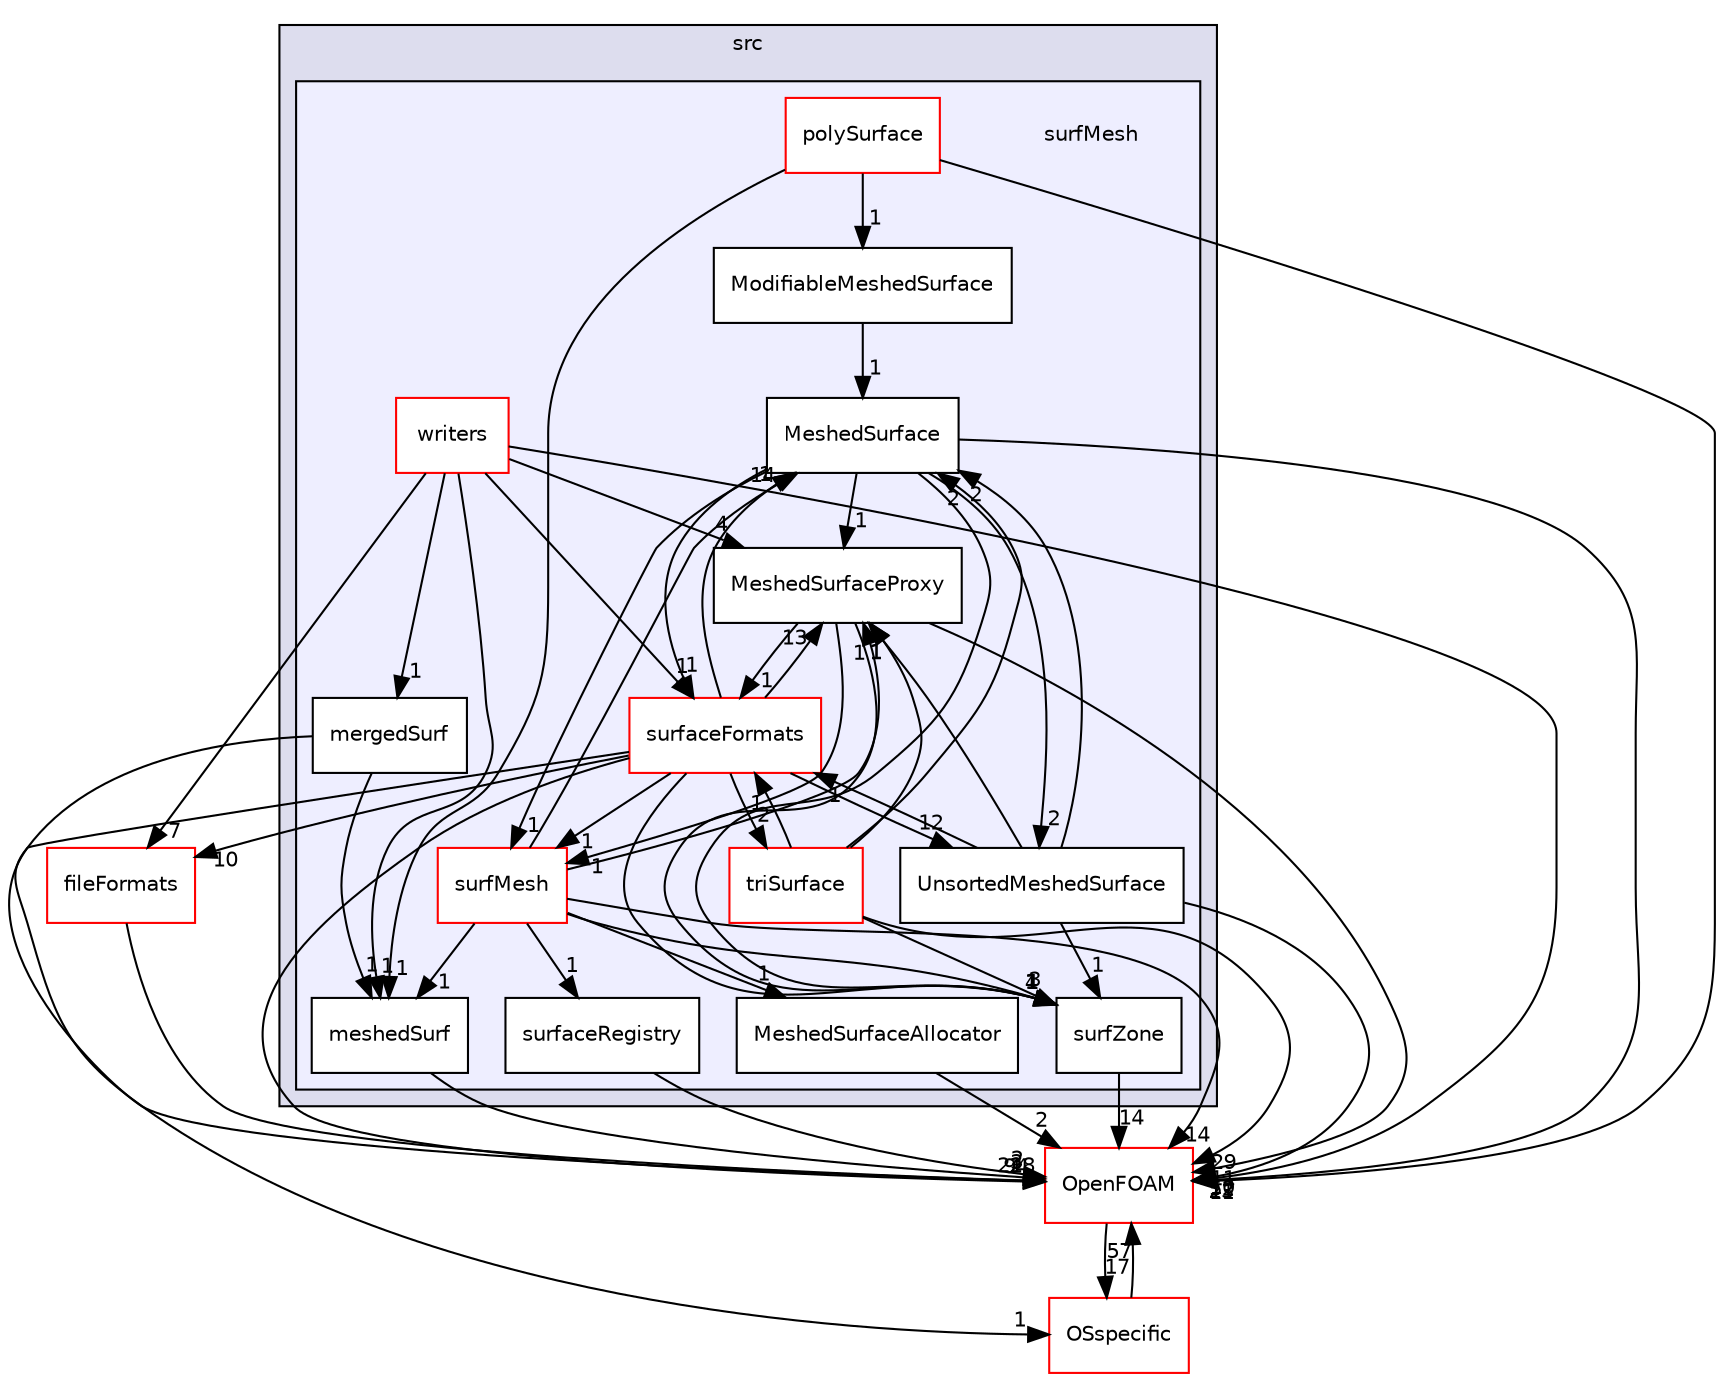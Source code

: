 digraph "src/surfMesh" {
  bgcolor=transparent;
  compound=true
  node [ fontsize="10", fontname="Helvetica"];
  edge [ labelfontsize="10", labelfontname="Helvetica"];
  subgraph clusterdir_68267d1309a1af8e8297ef4c3efbcdba {
    graph [ bgcolor="#ddddee", pencolor="black", label="src" fontname="Helvetica", fontsize="10", URL="dir_68267d1309a1af8e8297ef4c3efbcdba.html"]
  subgraph clusterdir_0a88fe22feb23ce5f078a04a1df67721 {
    graph [ bgcolor="#eeeeff", pencolor="black", label="" URL="dir_0a88fe22feb23ce5f078a04a1df67721.html"];
    dir_0a88fe22feb23ce5f078a04a1df67721 [shape=plaintext label="surfMesh"];
    dir_0f16c46f5d87f1d2469a8ddc952a91d8 [shape=box label="mergedSurf" color="black" fillcolor="white" style="filled" URL="dir_0f16c46f5d87f1d2469a8ddc952a91d8.html"];
    dir_4643c365105f4b12fff6fc6d2964d662 [shape=box label="meshedSurf" color="black" fillcolor="white" style="filled" URL="dir_4643c365105f4b12fff6fc6d2964d662.html"];
    dir_c7b425ce1feba157c3a628060f167f64 [shape=box label="MeshedSurface" color="black" fillcolor="white" style="filled" URL="dir_c7b425ce1feba157c3a628060f167f64.html"];
    dir_78e15111d922aa841d464640a2e03fb6 [shape=box label="MeshedSurfaceAllocator" color="black" fillcolor="white" style="filled" URL="dir_78e15111d922aa841d464640a2e03fb6.html"];
    dir_b2d126e3ab79c2145c7a44de22e5f675 [shape=box label="MeshedSurfaceProxy" color="black" fillcolor="white" style="filled" URL="dir_b2d126e3ab79c2145c7a44de22e5f675.html"];
    dir_6094c66f6b723b04933f12abcf6d210d [shape=box label="ModifiableMeshedSurface" color="black" fillcolor="white" style="filled" URL="dir_6094c66f6b723b04933f12abcf6d210d.html"];
    dir_7b9a6746fecd8e6f6f5989ab0146b032 [shape=box label="polySurface" color="red" fillcolor="white" style="filled" URL="dir_7b9a6746fecd8e6f6f5989ab0146b032.html"];
    dir_3ad8f5f9808d8196d04eb1769c1a10a8 [shape=box label="surfaceFormats" color="red" fillcolor="white" style="filled" URL="dir_3ad8f5f9808d8196d04eb1769c1a10a8.html"];
    dir_e937c4d5fccedcb57f275a0f18d58810 [shape=box label="surfaceRegistry" color="black" fillcolor="white" style="filled" URL="dir_e937c4d5fccedcb57f275a0f18d58810.html"];
    dir_e8a93c077ed83521fb6f866085887369 [shape=box label="surfMesh" color="red" fillcolor="white" style="filled" URL="dir_e8a93c077ed83521fb6f866085887369.html"];
    dir_367e2591196b309d6036c64a18218666 [shape=box label="surfZone" color="black" fillcolor="white" style="filled" URL="dir_367e2591196b309d6036c64a18218666.html"];
    dir_b94b4c44c7e690bcc15ace8c383557d9 [shape=box label="triSurface" color="red" fillcolor="white" style="filled" URL="dir_b94b4c44c7e690bcc15ace8c383557d9.html"];
    dir_224334990af5761cc26bd2eed4da00bd [shape=box label="UnsortedMeshedSurface" color="black" fillcolor="white" style="filled" URL="dir_224334990af5761cc26bd2eed4da00bd.html"];
    dir_b6066d0362f465208261eaa0f2129bc7 [shape=box label="writers" color="red" fillcolor="white" style="filled" URL="dir_b6066d0362f465208261eaa0f2129bc7.html"];
  }
  }
  dir_b05602f37bb521a7142c0a3e200b5f35 [shape=box label="fileFormats" color="red" URL="dir_b05602f37bb521a7142c0a3e200b5f35.html"];
  dir_c5473ff19b20e6ec4dfe5c310b3778a8 [shape=box label="OpenFOAM" color="red" URL="dir_c5473ff19b20e6ec4dfe5c310b3778a8.html"];
  dir_1e7df7a7407fc4618be5c18f76eb7b99 [shape=box label="OSspecific" color="red" URL="dir_1e7df7a7407fc4618be5c18f76eb7b99.html"];
  dir_e8a93c077ed83521fb6f866085887369->dir_c7b425ce1feba157c3a628060f167f64 [headlabel="1", labeldistance=1.5 headhref="dir_003647_003626.html"];
  dir_e8a93c077ed83521fb6f866085887369->dir_78e15111d922aa841d464640a2e03fb6 [headlabel="1", labeldistance=1.5 headhref="dir_003647_003627.html"];
  dir_e8a93c077ed83521fb6f866085887369->dir_4643c365105f4b12fff6fc6d2964d662 [headlabel="1", labeldistance=1.5 headhref="dir_003647_003625.html"];
  dir_e8a93c077ed83521fb6f866085887369->dir_b2d126e3ab79c2145c7a44de22e5f675 [headlabel="1", labeldistance=1.5 headhref="dir_003647_003628.html"];
  dir_e8a93c077ed83521fb6f866085887369->dir_c5473ff19b20e6ec4dfe5c310b3778a8 [headlabel="14", labeldistance=1.5 headhref="dir_003647_002151.html"];
  dir_e8a93c077ed83521fb6f866085887369->dir_367e2591196b309d6036c64a18218666 [headlabel="1", labeldistance=1.5 headhref="dir_003647_003649.html"];
  dir_e8a93c077ed83521fb6f866085887369->dir_e937c4d5fccedcb57f275a0f18d58810 [headlabel="1", labeldistance=1.5 headhref="dir_003647_003646.html"];
  dir_c7b425ce1feba157c3a628060f167f64->dir_e8a93c077ed83521fb6f866085887369 [headlabel="1", labeldistance=1.5 headhref="dir_003626_003647.html"];
  dir_c7b425ce1feba157c3a628060f167f64->dir_224334990af5761cc26bd2eed4da00bd [headlabel="2", labeldistance=1.5 headhref="dir_003626_003653.html"];
  dir_c7b425ce1feba157c3a628060f167f64->dir_b2d126e3ab79c2145c7a44de22e5f675 [headlabel="1", labeldistance=1.5 headhref="dir_003626_003628.html"];
  dir_c7b425ce1feba157c3a628060f167f64->dir_c5473ff19b20e6ec4dfe5c310b3778a8 [headlabel="23", labeldistance=1.5 headhref="dir_003626_002151.html"];
  dir_c7b425ce1feba157c3a628060f167f64->dir_367e2591196b309d6036c64a18218666 [headlabel="1", labeldistance=1.5 headhref="dir_003626_003649.html"];
  dir_c7b425ce1feba157c3a628060f167f64->dir_3ad8f5f9808d8196d04eb1769c1a10a8 [headlabel="1", labeldistance=1.5 headhref="dir_003626_003632.html"];
  dir_78e15111d922aa841d464640a2e03fb6->dir_c5473ff19b20e6ec4dfe5c310b3778a8 [headlabel="2", labeldistance=1.5 headhref="dir_003627_002151.html"];
  dir_b05602f37bb521a7142c0a3e200b5f35->dir_c5473ff19b20e6ec4dfe5c310b3778a8 [headlabel="218", labeldistance=1.5 headhref="dir_000682_002151.html"];
  dir_b6066d0362f465208261eaa0f2129bc7->dir_b05602f37bb521a7142c0a3e200b5f35 [headlabel="7", labeldistance=1.5 headhref="dir_003654_000682.html"];
  dir_b6066d0362f465208261eaa0f2129bc7->dir_0f16c46f5d87f1d2469a8ddc952a91d8 [headlabel="1", labeldistance=1.5 headhref="dir_003654_003624.html"];
  dir_b6066d0362f465208261eaa0f2129bc7->dir_4643c365105f4b12fff6fc6d2964d662 [headlabel="1", labeldistance=1.5 headhref="dir_003654_003625.html"];
  dir_b6066d0362f465208261eaa0f2129bc7->dir_b2d126e3ab79c2145c7a44de22e5f675 [headlabel="4", labeldistance=1.5 headhref="dir_003654_003628.html"];
  dir_b6066d0362f465208261eaa0f2129bc7->dir_c5473ff19b20e6ec4dfe5c310b3778a8 [headlabel="52", labeldistance=1.5 headhref="dir_003654_002151.html"];
  dir_b6066d0362f465208261eaa0f2129bc7->dir_3ad8f5f9808d8196d04eb1769c1a10a8 [headlabel="1", labeldistance=1.5 headhref="dir_003654_003632.html"];
  dir_224334990af5761cc26bd2eed4da00bd->dir_c7b425ce1feba157c3a628060f167f64 [headlabel="2", labeldistance=1.5 headhref="dir_003653_003626.html"];
  dir_224334990af5761cc26bd2eed4da00bd->dir_b2d126e3ab79c2145c7a44de22e5f675 [headlabel="1", labeldistance=1.5 headhref="dir_003653_003628.html"];
  dir_224334990af5761cc26bd2eed4da00bd->dir_c5473ff19b20e6ec4dfe5c310b3778a8 [headlabel="10", labeldistance=1.5 headhref="dir_003653_002151.html"];
  dir_224334990af5761cc26bd2eed4da00bd->dir_367e2591196b309d6036c64a18218666 [headlabel="1", labeldistance=1.5 headhref="dir_003653_003649.html"];
  dir_224334990af5761cc26bd2eed4da00bd->dir_3ad8f5f9808d8196d04eb1769c1a10a8 [headlabel="1", labeldistance=1.5 headhref="dir_003653_003632.html"];
  dir_0f16c46f5d87f1d2469a8ddc952a91d8->dir_4643c365105f4b12fff6fc6d2964d662 [headlabel="1", labeldistance=1.5 headhref="dir_003624_003625.html"];
  dir_0f16c46f5d87f1d2469a8ddc952a91d8->dir_c5473ff19b20e6ec4dfe5c310b3778a8 [headlabel="2", labeldistance=1.5 headhref="dir_003624_002151.html"];
  dir_4643c365105f4b12fff6fc6d2964d662->dir_c5473ff19b20e6ec4dfe5c310b3778a8 [headlabel="3", labeldistance=1.5 headhref="dir_003625_002151.html"];
  dir_b94b4c44c7e690bcc15ace8c383557d9->dir_c7b425ce1feba157c3a628060f167f64 [headlabel="2", labeldistance=1.5 headhref="dir_003650_003626.html"];
  dir_b94b4c44c7e690bcc15ace8c383557d9->dir_b2d126e3ab79c2145c7a44de22e5f675 [headlabel="1", labeldistance=1.5 headhref="dir_003650_003628.html"];
  dir_b94b4c44c7e690bcc15ace8c383557d9->dir_c5473ff19b20e6ec4dfe5c310b3778a8 [headlabel="29", labeldistance=1.5 headhref="dir_003650_002151.html"];
  dir_b94b4c44c7e690bcc15ace8c383557d9->dir_367e2591196b309d6036c64a18218666 [headlabel="3", labeldistance=1.5 headhref="dir_003650_003649.html"];
  dir_b94b4c44c7e690bcc15ace8c383557d9->dir_3ad8f5f9808d8196d04eb1769c1a10a8 [headlabel="1", labeldistance=1.5 headhref="dir_003650_003632.html"];
  dir_b2d126e3ab79c2145c7a44de22e5f675->dir_e8a93c077ed83521fb6f866085887369 [headlabel="1", labeldistance=1.5 headhref="dir_003628_003647.html"];
  dir_b2d126e3ab79c2145c7a44de22e5f675->dir_c5473ff19b20e6ec4dfe5c310b3778a8 [headlabel="11", labeldistance=1.5 headhref="dir_003628_002151.html"];
  dir_b2d126e3ab79c2145c7a44de22e5f675->dir_367e2591196b309d6036c64a18218666 [headlabel="1", labeldistance=1.5 headhref="dir_003628_003649.html"];
  dir_b2d126e3ab79c2145c7a44de22e5f675->dir_3ad8f5f9808d8196d04eb1769c1a10a8 [headlabel="1", labeldistance=1.5 headhref="dir_003628_003632.html"];
  dir_7b9a6746fecd8e6f6f5989ab0146b032->dir_4643c365105f4b12fff6fc6d2964d662 [headlabel="1", labeldistance=1.5 headhref="dir_003630_003625.html"];
  dir_7b9a6746fecd8e6f6f5989ab0146b032->dir_c5473ff19b20e6ec4dfe5c310b3778a8 [headlabel="11", labeldistance=1.5 headhref="dir_003630_002151.html"];
  dir_7b9a6746fecd8e6f6f5989ab0146b032->dir_6094c66f6b723b04933f12abcf6d210d [headlabel="1", labeldistance=1.5 headhref="dir_003630_003629.html"];
  dir_c5473ff19b20e6ec4dfe5c310b3778a8->dir_1e7df7a7407fc4618be5c18f76eb7b99 [headlabel="17", labeldistance=1.5 headhref="dir_002151_002944.html"];
  dir_367e2591196b309d6036c64a18218666->dir_c5473ff19b20e6ec4dfe5c310b3778a8 [headlabel="14", labeldistance=1.5 headhref="dir_003649_002151.html"];
  dir_3ad8f5f9808d8196d04eb1769c1a10a8->dir_e8a93c077ed83521fb6f866085887369 [headlabel="1", labeldistance=1.5 headhref="dir_003632_003647.html"];
  dir_3ad8f5f9808d8196d04eb1769c1a10a8->dir_c7b425ce1feba157c3a628060f167f64 [headlabel="14", labeldistance=1.5 headhref="dir_003632_003626.html"];
  dir_3ad8f5f9808d8196d04eb1769c1a10a8->dir_b05602f37bb521a7142c0a3e200b5f35 [headlabel="10", labeldistance=1.5 headhref="dir_003632_000682.html"];
  dir_3ad8f5f9808d8196d04eb1769c1a10a8->dir_224334990af5761cc26bd2eed4da00bd [headlabel="12", labeldistance=1.5 headhref="dir_003632_003653.html"];
  dir_3ad8f5f9808d8196d04eb1769c1a10a8->dir_b94b4c44c7e690bcc15ace8c383557d9 [headlabel="2", labeldistance=1.5 headhref="dir_003632_003650.html"];
  dir_3ad8f5f9808d8196d04eb1769c1a10a8->dir_b2d126e3ab79c2145c7a44de22e5f675 [headlabel="13", labeldistance=1.5 headhref="dir_003632_003628.html"];
  dir_3ad8f5f9808d8196d04eb1769c1a10a8->dir_c5473ff19b20e6ec4dfe5c310b3778a8 [headlabel="94", labeldistance=1.5 headhref="dir_003632_002151.html"];
  dir_3ad8f5f9808d8196d04eb1769c1a10a8->dir_367e2591196b309d6036c64a18218666 [headlabel="4", labeldistance=1.5 headhref="dir_003632_003649.html"];
  dir_3ad8f5f9808d8196d04eb1769c1a10a8->dir_1e7df7a7407fc4618be5c18f76eb7b99 [headlabel="1", labeldistance=1.5 headhref="dir_003632_002944.html"];
  dir_e937c4d5fccedcb57f275a0f18d58810->dir_c5473ff19b20e6ec4dfe5c310b3778a8 [headlabel="2", labeldistance=1.5 headhref="dir_003646_002151.html"];
  dir_1e7df7a7407fc4618be5c18f76eb7b99->dir_c5473ff19b20e6ec4dfe5c310b3778a8 [headlabel="57", labeldistance=1.5 headhref="dir_002944_002151.html"];
  dir_6094c66f6b723b04933f12abcf6d210d->dir_c7b425ce1feba157c3a628060f167f64 [headlabel="1", labeldistance=1.5 headhref="dir_003629_003626.html"];
}
